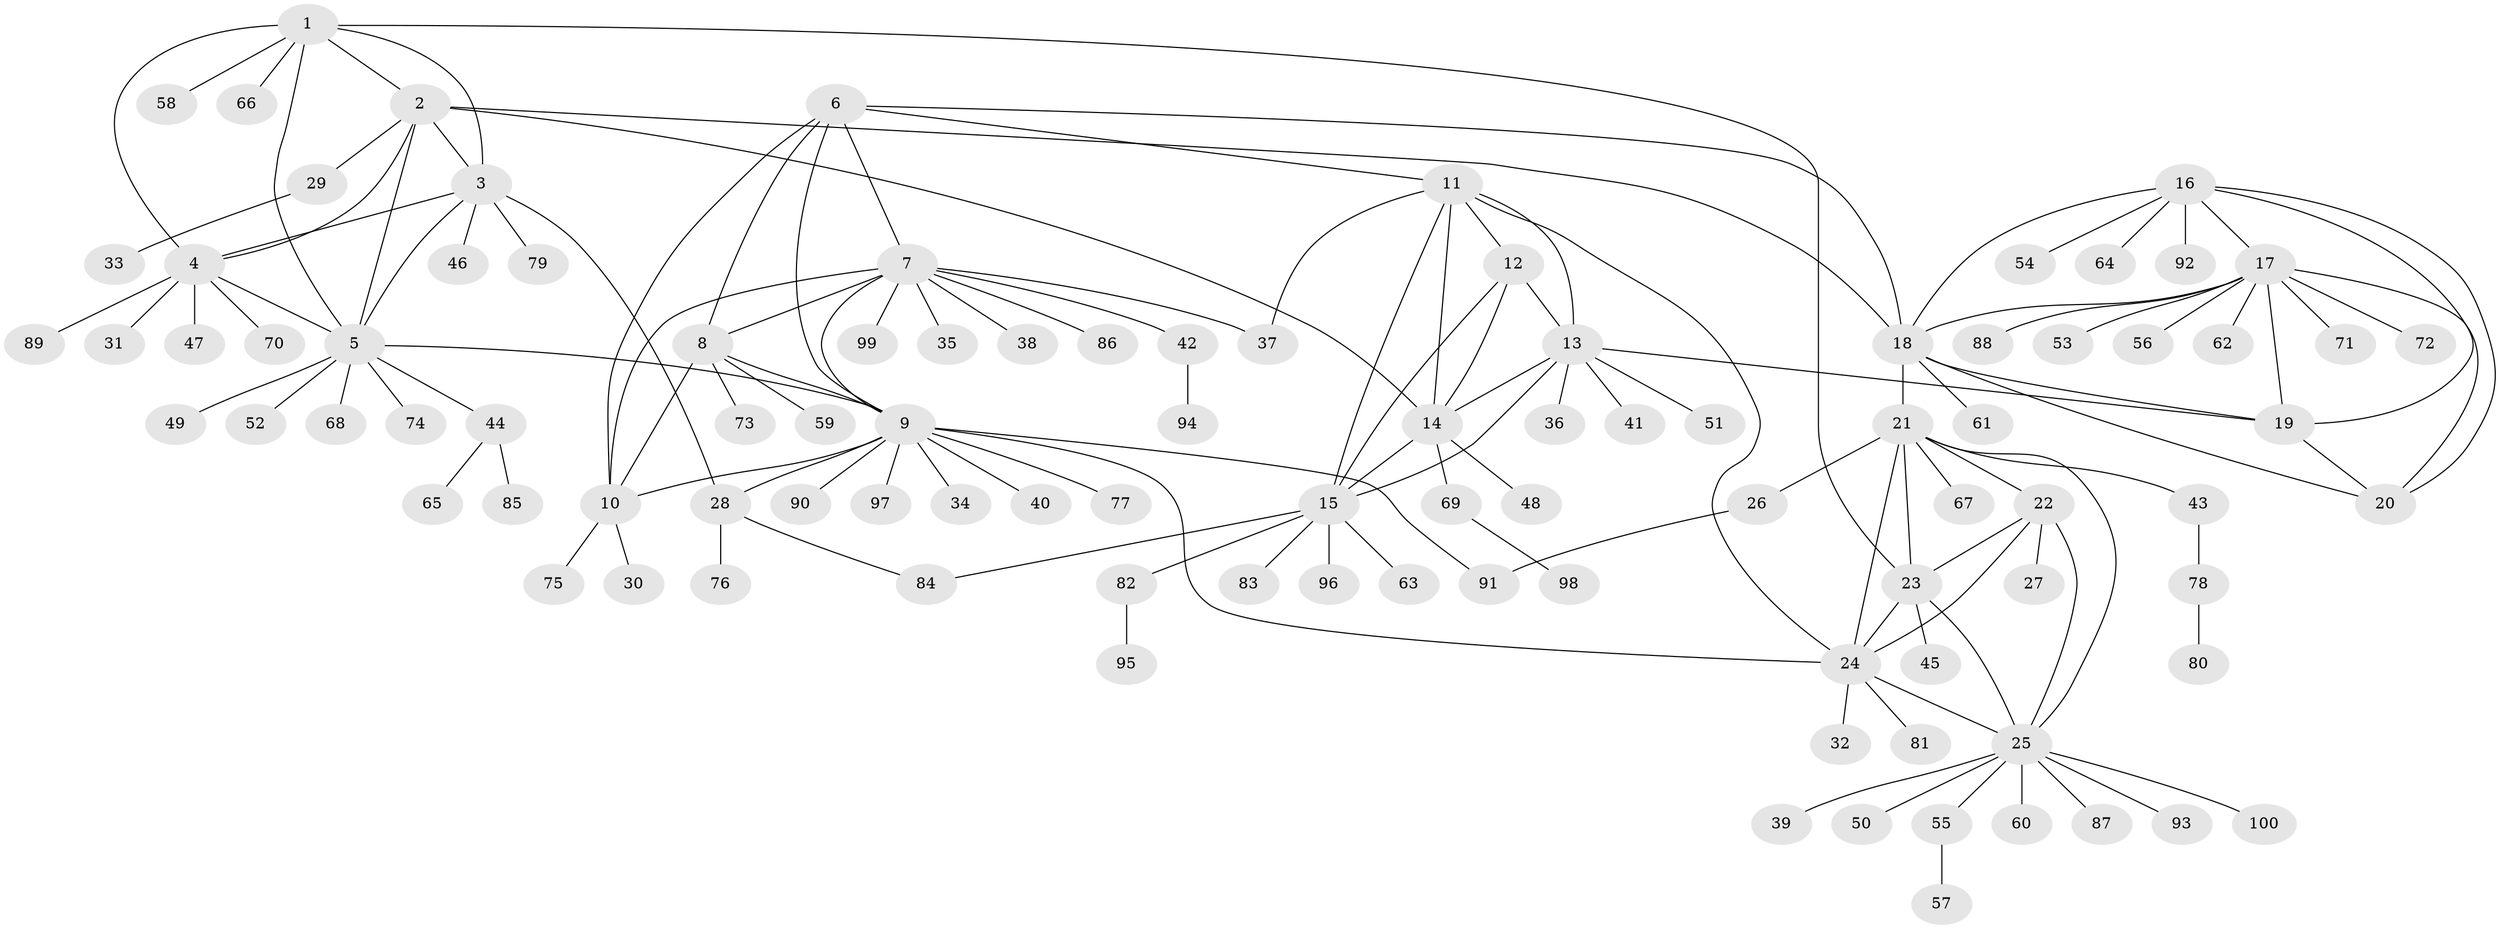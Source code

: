 // coarse degree distribution, {5: 0.02666666666666667, 12: 0.013333333333333334, 6: 0.06666666666666667, 10: 0.02666666666666667, 7: 0.04, 8: 0.013333333333333334, 3: 0.02666666666666667, 11: 0.013333333333333334, 4: 0.02666666666666667, 9: 0.013333333333333334, 2: 0.05333333333333334, 1: 0.68}
// Generated by graph-tools (version 1.1) at 2025/52/02/27/25 19:52:15]
// undirected, 100 vertices, 139 edges
graph export_dot {
graph [start="1"]
  node [color=gray90,style=filled];
  1;
  2;
  3;
  4;
  5;
  6;
  7;
  8;
  9;
  10;
  11;
  12;
  13;
  14;
  15;
  16;
  17;
  18;
  19;
  20;
  21;
  22;
  23;
  24;
  25;
  26;
  27;
  28;
  29;
  30;
  31;
  32;
  33;
  34;
  35;
  36;
  37;
  38;
  39;
  40;
  41;
  42;
  43;
  44;
  45;
  46;
  47;
  48;
  49;
  50;
  51;
  52;
  53;
  54;
  55;
  56;
  57;
  58;
  59;
  60;
  61;
  62;
  63;
  64;
  65;
  66;
  67;
  68;
  69;
  70;
  71;
  72;
  73;
  74;
  75;
  76;
  77;
  78;
  79;
  80;
  81;
  82;
  83;
  84;
  85;
  86;
  87;
  88;
  89;
  90;
  91;
  92;
  93;
  94;
  95;
  96;
  97;
  98;
  99;
  100;
  1 -- 2;
  1 -- 3;
  1 -- 4;
  1 -- 5;
  1 -- 23;
  1 -- 58;
  1 -- 66;
  2 -- 3;
  2 -- 4;
  2 -- 5;
  2 -- 14;
  2 -- 18;
  2 -- 29;
  3 -- 4;
  3 -- 5;
  3 -- 28;
  3 -- 46;
  3 -- 79;
  4 -- 5;
  4 -- 31;
  4 -- 47;
  4 -- 70;
  4 -- 89;
  5 -- 9;
  5 -- 44;
  5 -- 49;
  5 -- 52;
  5 -- 68;
  5 -- 74;
  6 -- 7;
  6 -- 8;
  6 -- 9;
  6 -- 10;
  6 -- 11;
  6 -- 18;
  7 -- 8;
  7 -- 9;
  7 -- 10;
  7 -- 35;
  7 -- 37;
  7 -- 38;
  7 -- 42;
  7 -- 86;
  7 -- 99;
  8 -- 9;
  8 -- 10;
  8 -- 59;
  8 -- 73;
  9 -- 10;
  9 -- 24;
  9 -- 28;
  9 -- 34;
  9 -- 40;
  9 -- 77;
  9 -- 90;
  9 -- 91;
  9 -- 97;
  10 -- 30;
  10 -- 75;
  11 -- 12;
  11 -- 13;
  11 -- 14;
  11 -- 15;
  11 -- 24;
  11 -- 37;
  12 -- 13;
  12 -- 14;
  12 -- 15;
  13 -- 14;
  13 -- 15;
  13 -- 19;
  13 -- 36;
  13 -- 41;
  13 -- 51;
  14 -- 15;
  14 -- 48;
  14 -- 69;
  15 -- 63;
  15 -- 82;
  15 -- 83;
  15 -- 84;
  15 -- 96;
  16 -- 17;
  16 -- 18;
  16 -- 19;
  16 -- 20;
  16 -- 54;
  16 -- 64;
  16 -- 92;
  17 -- 18;
  17 -- 19;
  17 -- 20;
  17 -- 53;
  17 -- 56;
  17 -- 62;
  17 -- 71;
  17 -- 72;
  17 -- 88;
  18 -- 19;
  18 -- 20;
  18 -- 21;
  18 -- 61;
  19 -- 20;
  21 -- 22;
  21 -- 23;
  21 -- 24;
  21 -- 25;
  21 -- 26;
  21 -- 43;
  21 -- 67;
  22 -- 23;
  22 -- 24;
  22 -- 25;
  22 -- 27;
  23 -- 24;
  23 -- 25;
  23 -- 45;
  24 -- 25;
  24 -- 32;
  24 -- 81;
  25 -- 39;
  25 -- 50;
  25 -- 55;
  25 -- 60;
  25 -- 87;
  25 -- 93;
  25 -- 100;
  26 -- 91;
  28 -- 76;
  28 -- 84;
  29 -- 33;
  42 -- 94;
  43 -- 78;
  44 -- 65;
  44 -- 85;
  55 -- 57;
  69 -- 98;
  78 -- 80;
  82 -- 95;
}
